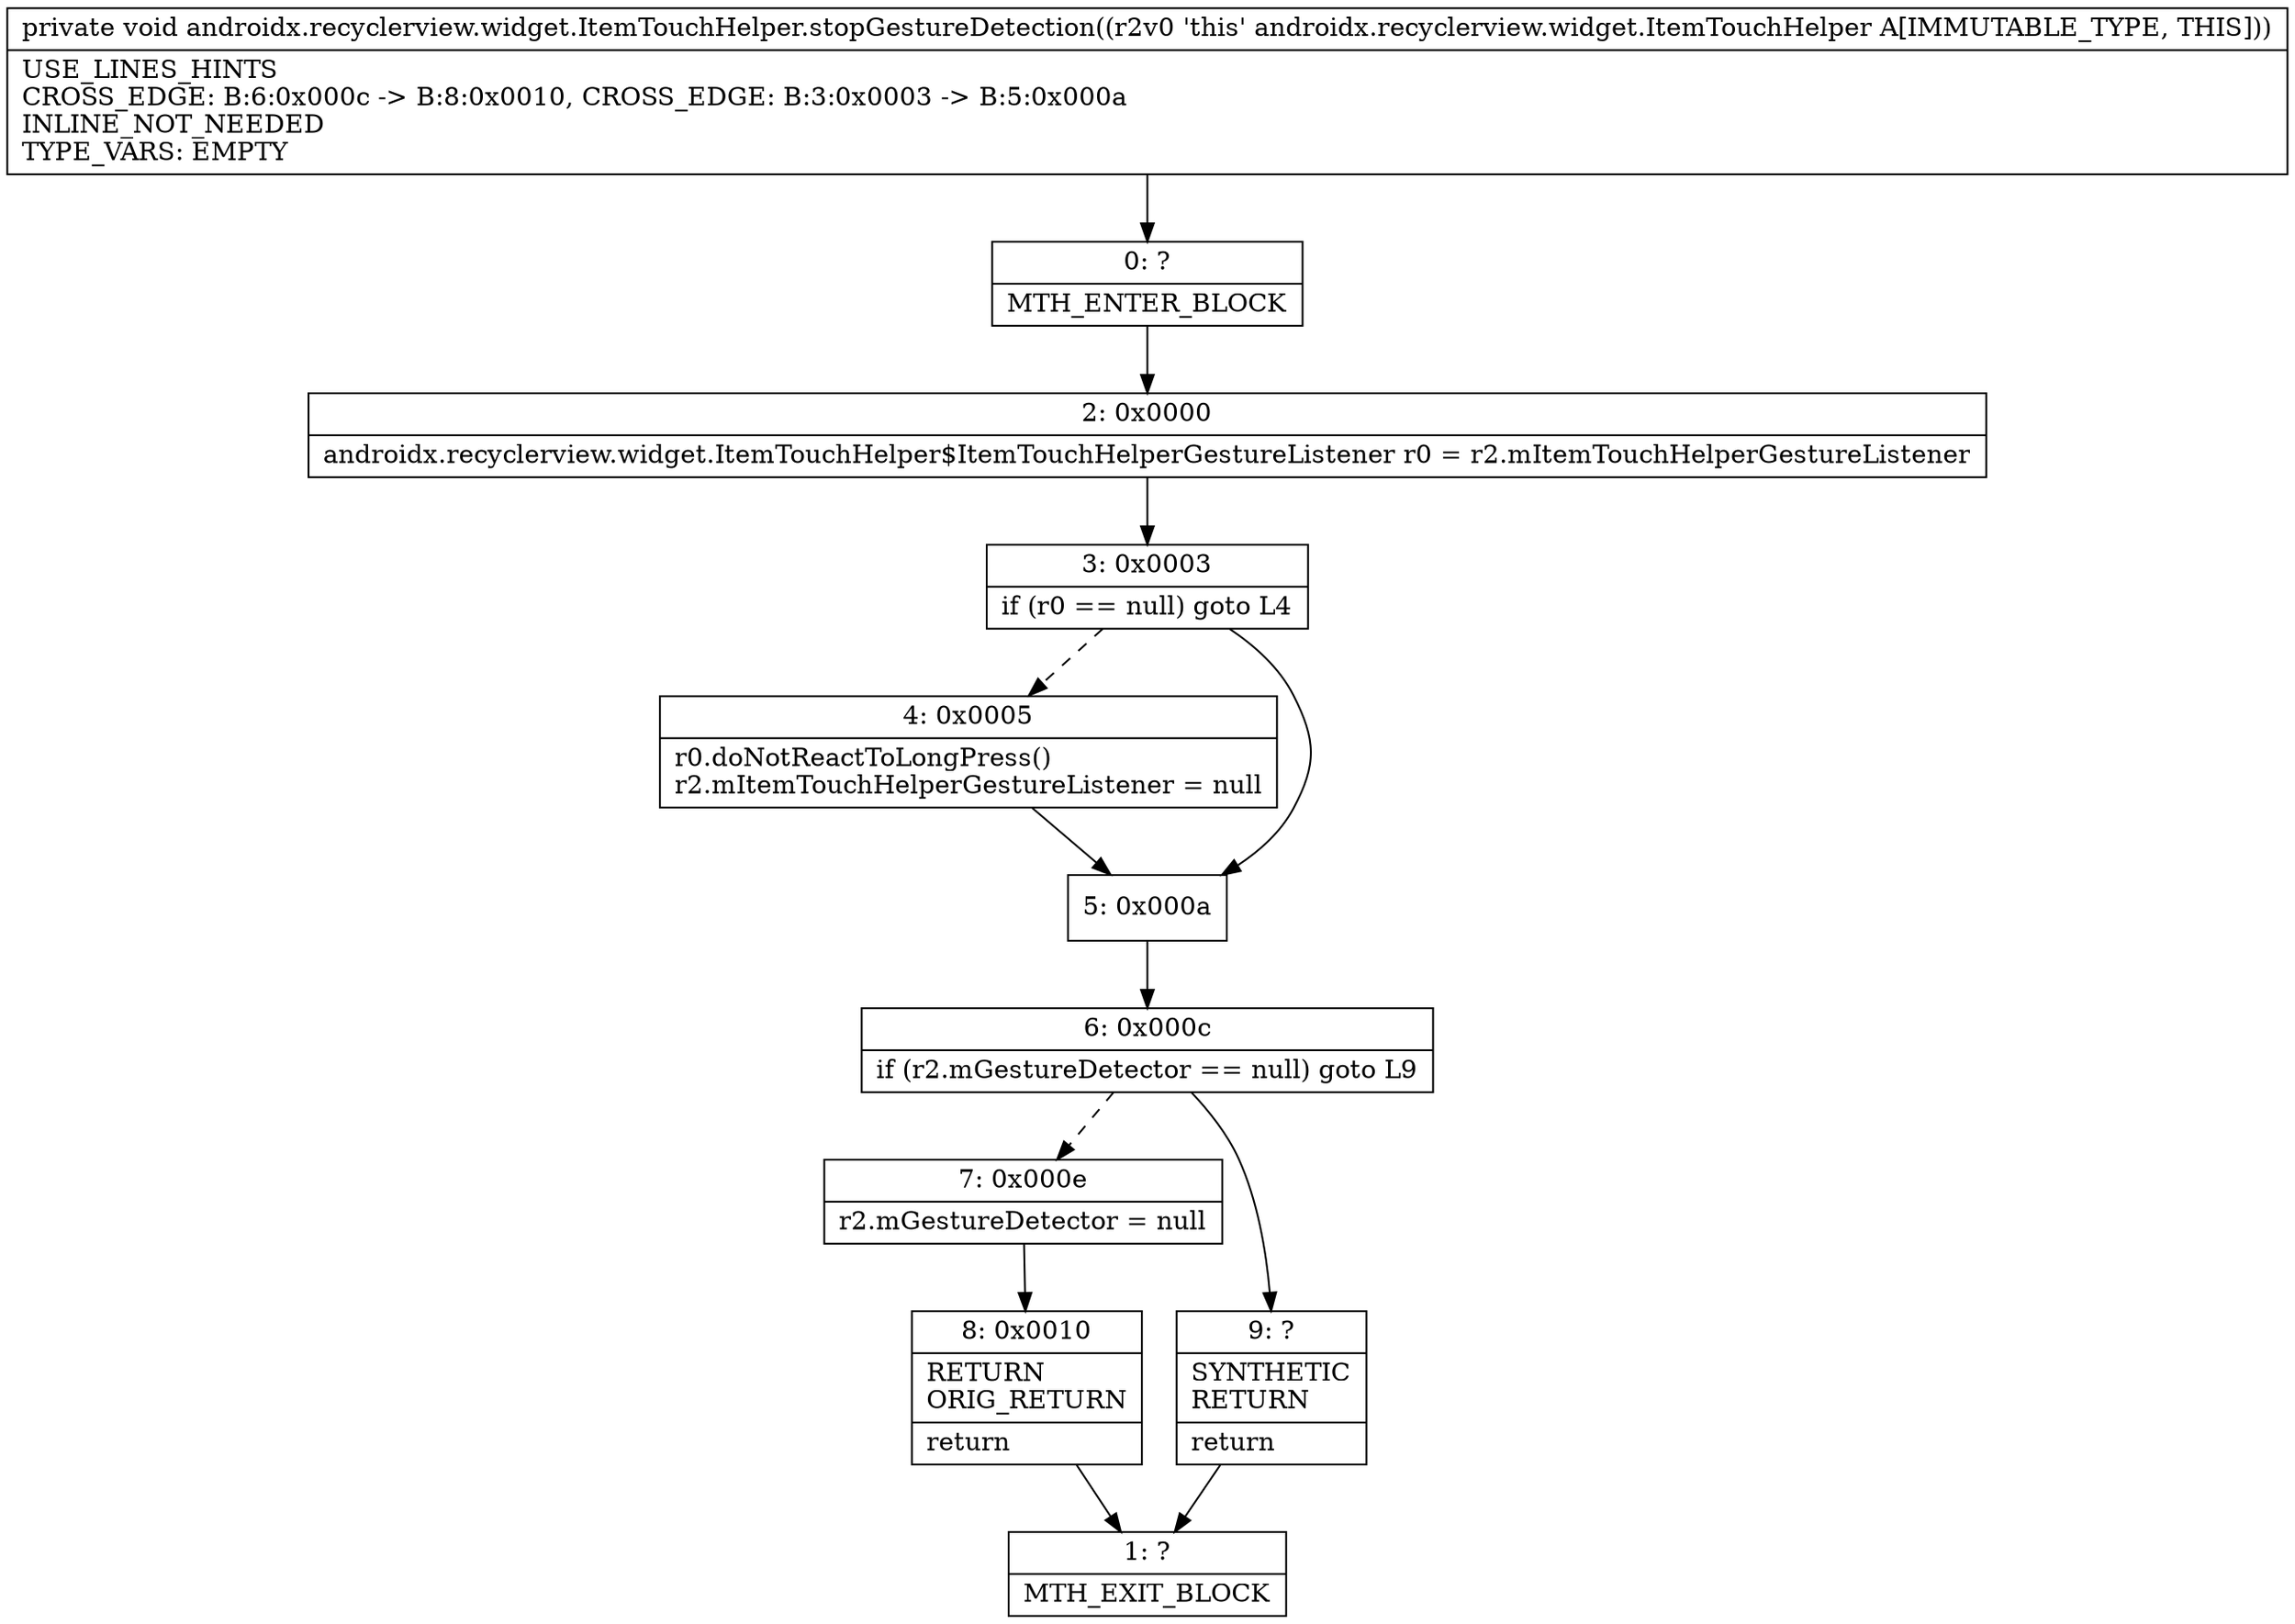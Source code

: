 digraph "CFG forandroidx.recyclerview.widget.ItemTouchHelper.stopGestureDetection()V" {
Node_0 [shape=record,label="{0\:\ ?|MTH_ENTER_BLOCK\l}"];
Node_2 [shape=record,label="{2\:\ 0x0000|androidx.recyclerview.widget.ItemTouchHelper$ItemTouchHelperGestureListener r0 = r2.mItemTouchHelperGestureListener\l}"];
Node_3 [shape=record,label="{3\:\ 0x0003|if (r0 == null) goto L4\l}"];
Node_4 [shape=record,label="{4\:\ 0x0005|r0.doNotReactToLongPress()\lr2.mItemTouchHelperGestureListener = null\l}"];
Node_5 [shape=record,label="{5\:\ 0x000a}"];
Node_6 [shape=record,label="{6\:\ 0x000c|if (r2.mGestureDetector == null) goto L9\l}"];
Node_7 [shape=record,label="{7\:\ 0x000e|r2.mGestureDetector = null\l}"];
Node_8 [shape=record,label="{8\:\ 0x0010|RETURN\lORIG_RETURN\l|return\l}"];
Node_1 [shape=record,label="{1\:\ ?|MTH_EXIT_BLOCK\l}"];
Node_9 [shape=record,label="{9\:\ ?|SYNTHETIC\lRETURN\l|return\l}"];
MethodNode[shape=record,label="{private void androidx.recyclerview.widget.ItemTouchHelper.stopGestureDetection((r2v0 'this' androidx.recyclerview.widget.ItemTouchHelper A[IMMUTABLE_TYPE, THIS]))  | USE_LINES_HINTS\lCROSS_EDGE: B:6:0x000c \-\> B:8:0x0010, CROSS_EDGE: B:3:0x0003 \-\> B:5:0x000a\lINLINE_NOT_NEEDED\lTYPE_VARS: EMPTY\l}"];
MethodNode -> Node_0;Node_0 -> Node_2;
Node_2 -> Node_3;
Node_3 -> Node_4[style=dashed];
Node_3 -> Node_5;
Node_4 -> Node_5;
Node_5 -> Node_6;
Node_6 -> Node_7[style=dashed];
Node_6 -> Node_9;
Node_7 -> Node_8;
Node_8 -> Node_1;
Node_9 -> Node_1;
}

